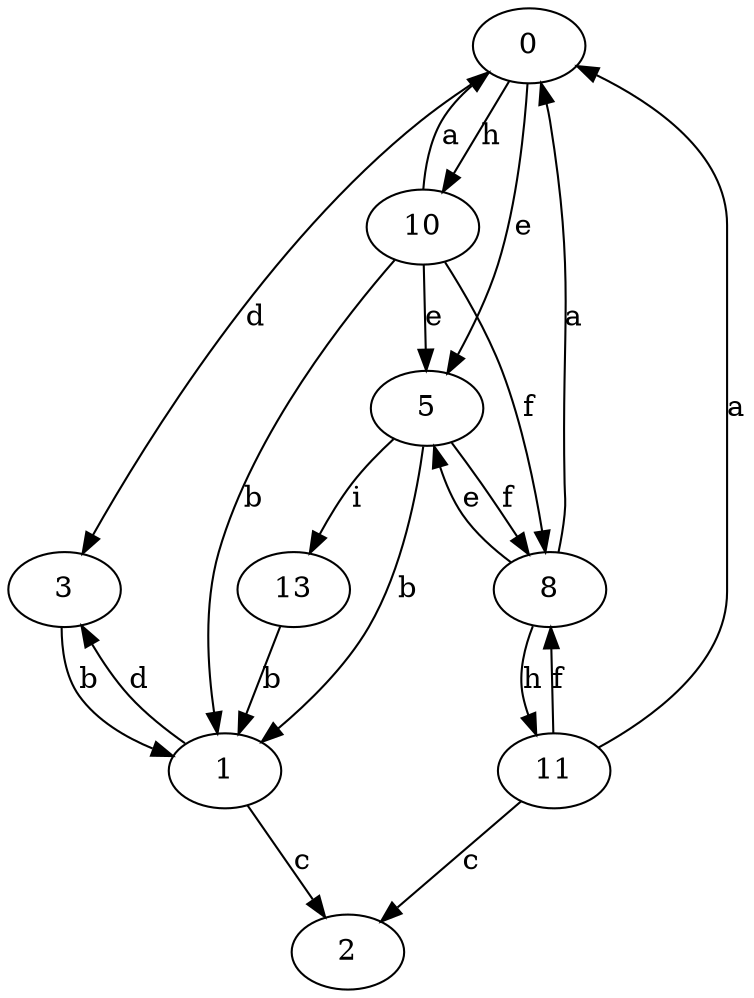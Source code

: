 strict digraph  {
0;
1;
2;
3;
5;
8;
10;
11;
13;
0 -> 3  [label=d];
0 -> 5  [label=e];
0 -> 10  [label=h];
1 -> 2  [label=c];
1 -> 3  [label=d];
3 -> 1  [label=b];
5 -> 1  [label=b];
5 -> 8  [label=f];
5 -> 13  [label=i];
8 -> 0  [label=a];
8 -> 5  [label=e];
8 -> 11  [label=h];
10 -> 0  [label=a];
10 -> 1  [label=b];
10 -> 5  [label=e];
10 -> 8  [label=f];
11 -> 0  [label=a];
11 -> 2  [label=c];
11 -> 8  [label=f];
13 -> 1  [label=b];
}
